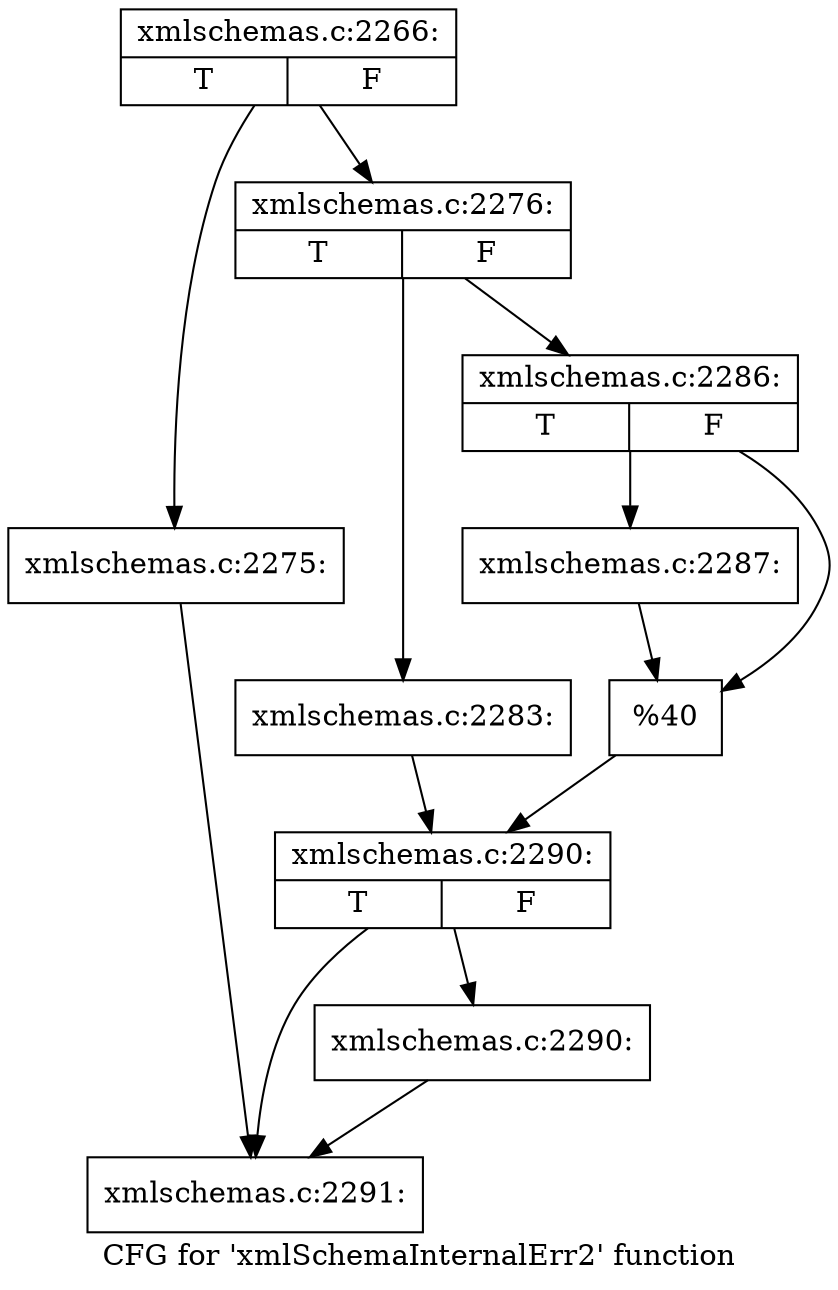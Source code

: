 digraph "CFG for 'xmlSchemaInternalErr2' function" {
	label="CFG for 'xmlSchemaInternalErr2' function";

	Node0x4b7fed0 [shape=record,label="{xmlschemas.c:2266:|{<s0>T|<s1>F}}"];
	Node0x4b7fed0 -> Node0x4b812c0;
	Node0x4b7fed0 -> Node0x4b81310;
	Node0x4b812c0 [shape=record,label="{xmlschemas.c:2275:}"];
	Node0x4b812c0 -> Node0x4b84470;
	Node0x4b81310 [shape=record,label="{xmlschemas.c:2276:|{<s0>T|<s1>F}}"];
	Node0x4b81310 -> Node0x4b82320;
	Node0x4b81310 -> Node0x4b82f70;
	Node0x4b82320 [shape=record,label="{xmlschemas.c:2283:}"];
	Node0x4b82320 -> Node0x4b82f20;
	Node0x4b82f70 [shape=record,label="{xmlschemas.c:2286:|{<s0>T|<s1>F}}"];
	Node0x4b82f70 -> Node0x4b83820;
	Node0x4b82f70 -> Node0x4b83d00;
	Node0x4b83820 [shape=record,label="{xmlschemas.c:2287:}"];
	Node0x4b83820 -> Node0x4b83d00;
	Node0x4b83d00 [shape=record,label="{%40}"];
	Node0x4b83d00 -> Node0x4b82f20;
	Node0x4b82f20 [shape=record,label="{xmlschemas.c:2290:|{<s0>T|<s1>F}}"];
	Node0x4b82f20 -> Node0x4b84420;
	Node0x4b82f20 -> Node0x4b84470;
	Node0x4b84420 [shape=record,label="{xmlschemas.c:2290:}"];
	Node0x4b84420 -> Node0x4b84470;
	Node0x4b84470 [shape=record,label="{xmlschemas.c:2291:}"];
}
